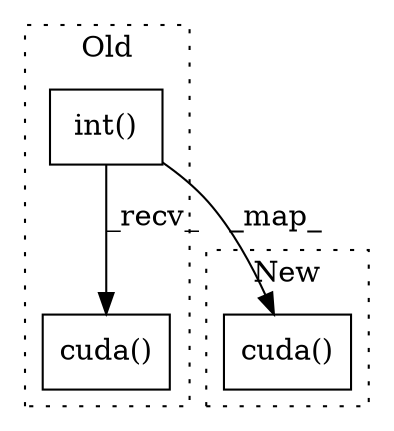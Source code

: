 digraph G {
subgraph cluster0 {
1 [label="int()" a="75" s="1393" l="25" shape="box"];
3 [label="cuda()" a="75" s="1393" l="32" shape="box"];
label = "Old";
style="dotted";
}
subgraph cluster1 {
2 [label="cuda()" a="75" s="1393" l="45" shape="box"];
label = "New";
style="dotted";
}
1 -> 3 [label="_recv_"];
1 -> 2 [label="_map_"];
}